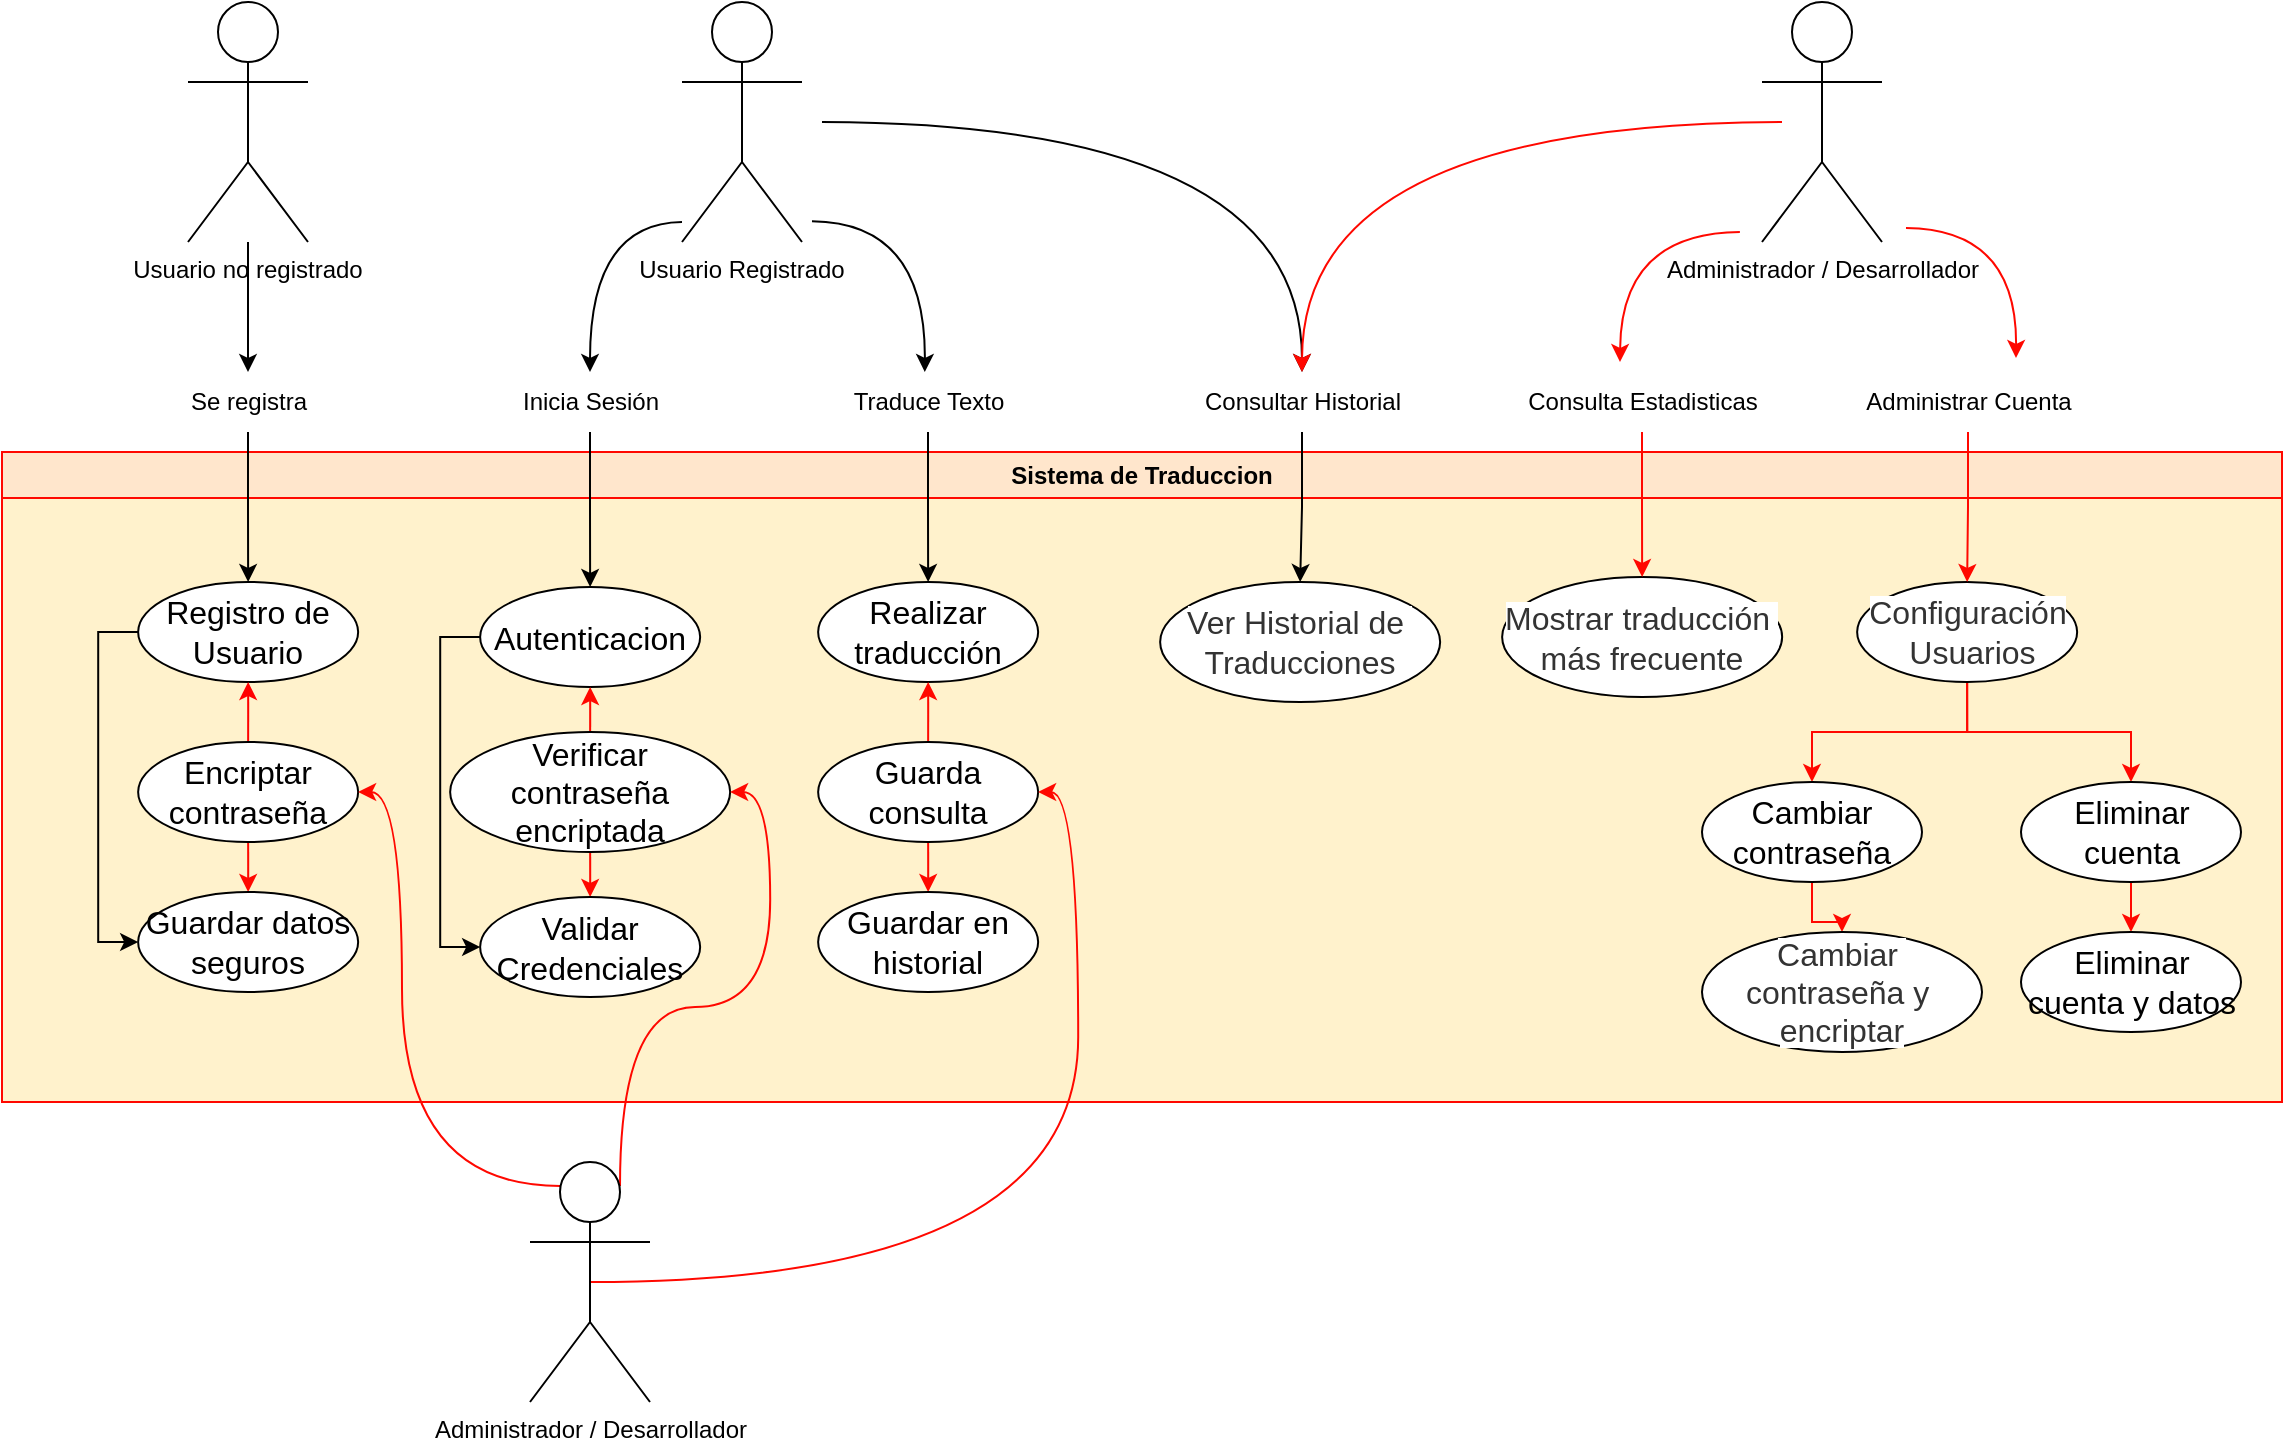 <mxfile version="26.1.3">
  <diagram name="Página-1" id="h7-cle09PR8pAqA94tq7">
    <mxGraphModel dx="1235" dy="614" grid="1" gridSize="10" guides="1" tooltips="1" connect="1" arrows="1" fold="1" page="1" pageScale="1" pageWidth="827" pageHeight="1169" background="#ffffff" math="0" shadow="0">
      <root>
        <mxCell id="0" />
        <mxCell id="1" parent="0" />
        <mxCell id="Kzj5S2bOZXk4ku1fOcFG-78" style="edgeStyle=orthogonalEdgeStyle;rounded=0;orthogonalLoop=1;jettySize=auto;html=1;exitX=0;exitY=1;exitDx=0;exitDy=0;exitPerimeter=0;strokeColor=default;curved=1;" edge="1" parent="1" target="Kzj5S2bOZXk4ku1fOcFG-67">
          <mxGeometry relative="1" as="geometry">
            <mxPoint x="410" y="470" as="sourcePoint" />
            <mxPoint x="365.029" y="535" as="targetPoint" />
          </mxGeometry>
        </mxCell>
        <mxCell id="Kzj5S2bOZXk4ku1fOcFG-81" style="edgeStyle=orthogonalEdgeStyle;rounded=0;orthogonalLoop=1;jettySize=auto;html=1;exitX=1;exitY=1;exitDx=0;exitDy=0;exitPerimeter=0;curved=1;entryX=0.564;entryY=0.014;entryDx=0;entryDy=0;entryPerimeter=0;" edge="1" parent="1">
          <mxGeometry relative="1" as="geometry">
            <mxPoint x="475" y="469.58" as="sourcePoint" />
            <mxPoint x="531.4" y="545" as="targetPoint" />
          </mxGeometry>
        </mxCell>
        <mxCell id="Kzj5S2bOZXk4ku1fOcFG-87" style="edgeStyle=orthogonalEdgeStyle;rounded=0;orthogonalLoop=1;jettySize=auto;html=1;curved=1;" edge="1" parent="1" target="Kzj5S2bOZXk4ku1fOcFG-69">
          <mxGeometry relative="1" as="geometry">
            <mxPoint x="480" y="420" as="sourcePoint" />
          </mxGeometry>
        </mxCell>
        <mxCell id="Kzj5S2bOZXk4ku1fOcFG-1" value="Usuario Registrado" style="shape=umlActor;verticalLabelPosition=bottom;verticalAlign=top;outlineConnect=0;" vertex="1" parent="1">
          <mxGeometry x="410" y="360" width="60" height="120" as="geometry" />
        </mxCell>
        <mxCell id="Kzj5S2bOZXk4ku1fOcFG-93" style="edgeStyle=orthogonalEdgeStyle;rounded=0;orthogonalLoop=1;jettySize=auto;html=1;curved=1;strokeColor=#FF0800;" edge="1" parent="1" target="Kzj5S2bOZXk4ku1fOcFG-69">
          <mxGeometry relative="1" as="geometry">
            <mxPoint x="960" y="420" as="sourcePoint" />
          </mxGeometry>
        </mxCell>
        <mxCell id="Kzj5S2bOZXk4ku1fOcFG-94" style="edgeStyle=orthogonalEdgeStyle;rounded=0;orthogonalLoop=1;jettySize=auto;html=1;exitX=0;exitY=1;exitDx=0;exitDy=0;exitPerimeter=0;curved=1;strokeColor=#FF0800;" edge="1" parent="1">
          <mxGeometry relative="1" as="geometry">
            <mxPoint x="938.94" y="475" as="sourcePoint" />
            <mxPoint x="878.999" y="540" as="targetPoint" />
          </mxGeometry>
        </mxCell>
        <mxCell id="Kzj5S2bOZXk4ku1fOcFG-95" style="edgeStyle=orthogonalEdgeStyle;rounded=0;orthogonalLoop=1;jettySize=auto;html=1;exitX=1;exitY=1;exitDx=0;exitDy=0;exitPerimeter=0;curved=1;strokeColor=#FF0800;" edge="1" parent="1">
          <mxGeometry relative="1" as="geometry">
            <mxPoint x="1022" y="473" as="sourcePoint" />
            <mxPoint x="1077" y="538" as="targetPoint" />
          </mxGeometry>
        </mxCell>
        <mxCell id="Kzj5S2bOZXk4ku1fOcFG-5" value="Administrador / Desarrollador" style="shape=umlActor;verticalLabelPosition=bottom;verticalAlign=top;html=1;outlineConnect=0;" vertex="1" parent="1">
          <mxGeometry x="950" y="360" width="60" height="120" as="geometry" />
        </mxCell>
        <mxCell id="Kzj5S2bOZXk4ku1fOcFG-73" value="" style="edgeStyle=orthogonalEdgeStyle;rounded=0;orthogonalLoop=1;jettySize=auto;html=1;" edge="1" parent="1" source="Kzj5S2bOZXk4ku1fOcFG-8" target="Kzj5S2bOZXk4ku1fOcFG-66">
          <mxGeometry relative="1" as="geometry" />
        </mxCell>
        <mxCell id="Kzj5S2bOZXk4ku1fOcFG-8" value="Usuario no registrado" style="shape=umlActor;verticalLabelPosition=bottom;verticalAlign=top;outlineConnect=0;" vertex="1" parent="1">
          <mxGeometry x="163" y="360" width="60" height="120" as="geometry" />
        </mxCell>
        <mxCell id="Kzj5S2bOZXk4ku1fOcFG-64" value="Sistema de Traduccion" style="swimlane;whiteSpace=wrap;html=1;fillColor=#ffe6cc;strokeColor=#FF0800;swimlaneFillColor=#FFF2CC;" vertex="1" parent="1">
          <mxGeometry x="70" y="585" width="1140" height="325" as="geometry" />
        </mxCell>
        <mxCell id="Kzj5S2bOZXk4ku1fOcFG-89" style="edgeStyle=orthogonalEdgeStyle;rounded=0;orthogonalLoop=1;jettySize=auto;html=1;exitX=0;exitY=0.5;exitDx=0;exitDy=0;entryX=0;entryY=0.5;entryDx=0;entryDy=0;" edge="1" parent="Kzj5S2bOZXk4ku1fOcFG-64" source="Kzj5S2bOZXk4ku1fOcFG-38" target="Kzj5S2bOZXk4ku1fOcFG-41">
          <mxGeometry relative="1" as="geometry" />
        </mxCell>
        <mxCell id="Kzj5S2bOZXk4ku1fOcFG-38" value="&lt;font style=&quot;font-size: 16px;&quot;&gt;Registro de Usuario&lt;/font&gt;" style="ellipse;whiteSpace=wrap;html=1;rotation=0;" vertex="1" parent="Kzj5S2bOZXk4ku1fOcFG-64">
          <mxGeometry x="68.07" y="65" width="110" height="50" as="geometry" />
        </mxCell>
        <mxCell id="Kzj5S2bOZXk4ku1fOcFG-39" value="" style="edgeStyle=orthogonalEdgeStyle;rounded=0;orthogonalLoop=1;jettySize=auto;html=1;strokeColor=#FF0800;" edge="1" parent="Kzj5S2bOZXk4ku1fOcFG-64" source="Kzj5S2bOZXk4ku1fOcFG-40" target="Kzj5S2bOZXk4ku1fOcFG-41">
          <mxGeometry relative="1" as="geometry" />
        </mxCell>
        <mxCell id="Kzj5S2bOZXk4ku1fOcFG-90" value="" style="edgeStyle=orthogonalEdgeStyle;rounded=0;orthogonalLoop=1;jettySize=auto;html=1;strokeColor=light-dark(#ff0000, #ededed);" edge="1" parent="Kzj5S2bOZXk4ku1fOcFG-64" source="Kzj5S2bOZXk4ku1fOcFG-40" target="Kzj5S2bOZXk4ku1fOcFG-38">
          <mxGeometry relative="1" as="geometry" />
        </mxCell>
        <mxCell id="Kzj5S2bOZXk4ku1fOcFG-40" value="&lt;font style=&quot;font-size: 16px;&quot;&gt;Encriptar contraseña&lt;/font&gt;" style="ellipse;whiteSpace=wrap;html=1;rotation=0;" vertex="1" parent="Kzj5S2bOZXk4ku1fOcFG-64">
          <mxGeometry x="68.07" y="145" width="110" height="50" as="geometry" />
        </mxCell>
        <mxCell id="Kzj5S2bOZXk4ku1fOcFG-41" value="&lt;font style=&quot;font-size: 16px;&quot;&gt;Guardar datos seguros&lt;/font&gt;" style="ellipse;whiteSpace=wrap;html=1;rotation=0;" vertex="1" parent="Kzj5S2bOZXk4ku1fOcFG-64">
          <mxGeometry x="68.07" y="220" width="110" height="50" as="geometry" />
        </mxCell>
        <mxCell id="Kzj5S2bOZXk4ku1fOcFG-85" style="edgeStyle=orthogonalEdgeStyle;rounded=0;orthogonalLoop=1;jettySize=auto;html=1;exitX=0;exitY=0.5;exitDx=0;exitDy=0;entryX=0;entryY=0.5;entryDx=0;entryDy=0;" edge="1" parent="Kzj5S2bOZXk4ku1fOcFG-64" source="Kzj5S2bOZXk4ku1fOcFG-43" target="Kzj5S2bOZXk4ku1fOcFG-46">
          <mxGeometry relative="1" as="geometry" />
        </mxCell>
        <mxCell id="Kzj5S2bOZXk4ku1fOcFG-43" value="&lt;font style=&quot;font-size: 16px;&quot;&gt;Autenticacion&lt;/font&gt;" style="ellipse;whiteSpace=wrap;html=1;rotation=0;" vertex="1" parent="Kzj5S2bOZXk4ku1fOcFG-64">
          <mxGeometry x="239.07" y="67.5" width="110" height="50" as="geometry" />
        </mxCell>
        <mxCell id="Kzj5S2bOZXk4ku1fOcFG-44" value="" style="edgeStyle=orthogonalEdgeStyle;rounded=0;orthogonalLoop=1;jettySize=auto;html=1;strokeColor=#FF0800;" edge="1" parent="Kzj5S2bOZXk4ku1fOcFG-64" source="Kzj5S2bOZXk4ku1fOcFG-45" target="Kzj5S2bOZXk4ku1fOcFG-46">
          <mxGeometry relative="1" as="geometry" />
        </mxCell>
        <mxCell id="Kzj5S2bOZXk4ku1fOcFG-84" style="edgeStyle=orthogonalEdgeStyle;rounded=0;orthogonalLoop=1;jettySize=auto;html=1;exitX=0.5;exitY=0;exitDx=0;exitDy=0;strokeColor=#FF0800;" edge="1" parent="Kzj5S2bOZXk4ku1fOcFG-64" source="Kzj5S2bOZXk4ku1fOcFG-45" target="Kzj5S2bOZXk4ku1fOcFG-43">
          <mxGeometry relative="1" as="geometry" />
        </mxCell>
        <mxCell id="Kzj5S2bOZXk4ku1fOcFG-45" value="&lt;font style=&quot;font-size: 16px;&quot;&gt;Verificar contraseña encriptada&lt;/font&gt;" style="ellipse;whiteSpace=wrap;html=1;rotation=0;" vertex="1" parent="Kzj5S2bOZXk4ku1fOcFG-64">
          <mxGeometry x="224.07" y="140" width="140" height="60" as="geometry" />
        </mxCell>
        <mxCell id="Kzj5S2bOZXk4ku1fOcFG-46" value="&lt;font style=&quot;font-size: 16px;&quot;&gt;Validar Credenciales&lt;/font&gt;" style="ellipse;whiteSpace=wrap;html=1;rotation=0;" vertex="1" parent="Kzj5S2bOZXk4ku1fOcFG-64">
          <mxGeometry x="239.07" y="222.5" width="110" height="50" as="geometry" />
        </mxCell>
        <mxCell id="Kzj5S2bOZXk4ku1fOcFG-48" value="&lt;font style=&quot;font-size: 16px;&quot;&gt;Realizar traducción&lt;/font&gt;" style="ellipse;whiteSpace=wrap;html=1;rotation=0;" vertex="1" parent="Kzj5S2bOZXk4ku1fOcFG-64">
          <mxGeometry x="408.07" y="65" width="110" height="50" as="geometry" />
        </mxCell>
        <mxCell id="Kzj5S2bOZXk4ku1fOcFG-49" value="" style="edgeStyle=orthogonalEdgeStyle;rounded=0;orthogonalLoop=1;jettySize=auto;html=1;strokeColor=#FF0800;" edge="1" parent="Kzj5S2bOZXk4ku1fOcFG-64" source="Kzj5S2bOZXk4ku1fOcFG-50" target="Kzj5S2bOZXk4ku1fOcFG-51">
          <mxGeometry relative="1" as="geometry" />
        </mxCell>
        <mxCell id="Kzj5S2bOZXk4ku1fOcFG-86" style="edgeStyle=orthogonalEdgeStyle;rounded=0;orthogonalLoop=1;jettySize=auto;html=1;exitX=0.5;exitY=0;exitDx=0;exitDy=0;strokeColor=#FF0800;" edge="1" parent="Kzj5S2bOZXk4ku1fOcFG-64" source="Kzj5S2bOZXk4ku1fOcFG-50" target="Kzj5S2bOZXk4ku1fOcFG-48">
          <mxGeometry relative="1" as="geometry" />
        </mxCell>
        <mxCell id="Kzj5S2bOZXk4ku1fOcFG-50" value="&lt;font style=&quot;font-size: 16px;&quot;&gt;Guarda consulta&lt;/font&gt;" style="ellipse;whiteSpace=wrap;html=1;rotation=0;" vertex="1" parent="Kzj5S2bOZXk4ku1fOcFG-64">
          <mxGeometry x="408.07" y="145" width="110" height="50" as="geometry" />
        </mxCell>
        <mxCell id="Kzj5S2bOZXk4ku1fOcFG-51" value="&lt;font style=&quot;font-size: 16px;&quot;&gt;Guardar en historial&lt;/font&gt;" style="ellipse;whiteSpace=wrap;html=1;rotation=0;" vertex="1" parent="Kzj5S2bOZXk4ku1fOcFG-64">
          <mxGeometry x="408.07" y="220" width="110" height="50" as="geometry" />
        </mxCell>
        <mxCell id="Kzj5S2bOZXk4ku1fOcFG-52" value="&lt;span style=&quot;color: rgb(51, 51, 51); font-family: &amp;quot;trebuchet ms&amp;quot;, verdana, arial, sans-serif; font-size: 16px; white-space-collapse: break-spaces; background-color: rgb(255, 255, 255);&quot;&gt;Ver Historial de Traducciones&lt;/span&gt;" style="ellipse;whiteSpace=wrap;html=1;rotation=0;" vertex="1" parent="Kzj5S2bOZXk4ku1fOcFG-64">
          <mxGeometry x="579.07" y="65" width="140" height="60" as="geometry" />
        </mxCell>
        <mxCell id="Kzj5S2bOZXk4ku1fOcFG-53" value="" style="edgeStyle=orthogonalEdgeStyle;rounded=0;orthogonalLoop=1;jettySize=auto;html=1;strokeColor=#FF0800;" edge="1" parent="Kzj5S2bOZXk4ku1fOcFG-64" source="Kzj5S2bOZXk4ku1fOcFG-59" target="Kzj5S2bOZXk4ku1fOcFG-56">
          <mxGeometry relative="1" as="geometry" />
        </mxCell>
        <mxCell id="Kzj5S2bOZXk4ku1fOcFG-54" value="&lt;span style=&quot;color: rgb(51, 51, 51); font-family: &amp;quot;trebuchet ms&amp;quot;, verdana, arial, sans-serif; font-size: 16px; white-space-collapse: break-spaces; background-color: rgb(255, 255, 255);&quot;&gt;Mostrar traducción más frecuente&lt;/span&gt;" style="ellipse;whiteSpace=wrap;html=1;rotation=0;" vertex="1" parent="Kzj5S2bOZXk4ku1fOcFG-64">
          <mxGeometry x="750.07" y="62.5" width="140" height="60" as="geometry" />
        </mxCell>
        <mxCell id="Kzj5S2bOZXk4ku1fOcFG-55" value="" style="edgeStyle=orthogonalEdgeStyle;rounded=0;orthogonalLoop=1;jettySize=auto;html=1;strokeColor=#FF0800;" edge="1" parent="Kzj5S2bOZXk4ku1fOcFG-64" source="Kzj5S2bOZXk4ku1fOcFG-56" target="Kzj5S2bOZXk4ku1fOcFG-57">
          <mxGeometry relative="1" as="geometry" />
        </mxCell>
        <mxCell id="Kzj5S2bOZXk4ku1fOcFG-56" value="&lt;font style=&quot;font-size: 16px;&quot;&gt;Cambiar contraseña&lt;/font&gt;" style="ellipse;whiteSpace=wrap;html=1;rotation=0;" vertex="1" parent="Kzj5S2bOZXk4ku1fOcFG-64">
          <mxGeometry x="850" y="165" width="110" height="50" as="geometry" />
        </mxCell>
        <mxCell id="Kzj5S2bOZXk4ku1fOcFG-57" value="&lt;span style=&quot;color: rgb(51, 51, 51); font-family: &amp;quot;trebuchet ms&amp;quot;, verdana, arial, sans-serif; font-size: 16px; white-space-collapse: break-spaces; background-color: rgb(255, 255, 255);&quot;&gt;Cambiar contraseña y encriptar&lt;/span&gt;" style="ellipse;whiteSpace=wrap;html=1;rotation=0;" vertex="1" parent="Kzj5S2bOZXk4ku1fOcFG-64">
          <mxGeometry x="850" y="240" width="140" height="60" as="geometry" />
        </mxCell>
        <mxCell id="Kzj5S2bOZXk4ku1fOcFG-58" value="" style="edgeStyle=orthogonalEdgeStyle;rounded=0;orthogonalLoop=1;jettySize=auto;html=1;strokeColor=#FF0800;" edge="1" parent="Kzj5S2bOZXk4ku1fOcFG-64" source="Kzj5S2bOZXk4ku1fOcFG-59" target="Kzj5S2bOZXk4ku1fOcFG-61">
          <mxGeometry relative="1" as="geometry" />
        </mxCell>
        <mxCell id="Kzj5S2bOZXk4ku1fOcFG-59" value="&lt;span style=&quot;color: rgb(51, 51, 51); font-family: &amp;quot;trebuchet ms&amp;quot;, verdana, arial, sans-serif; font-size: 16px; text-wrap-mode: nowrap; background-color: rgb(255, 255, 255);&quot;&gt;Configuración&lt;/span&gt;&lt;div&gt;&lt;span style=&quot;color: rgb(51, 51, 51); font-family: &amp;quot;trebuchet ms&amp;quot;, verdana, arial, sans-serif; font-size: 16px; text-wrap-mode: nowrap; background-color: rgb(255, 255, 255);&quot;&gt;&amp;nbsp;Usuarios&lt;/span&gt;&lt;/div&gt;" style="ellipse;whiteSpace=wrap;html=1;rotation=0;" vertex="1" parent="Kzj5S2bOZXk4ku1fOcFG-64">
          <mxGeometry x="927.57" y="65" width="110" height="50" as="geometry" />
        </mxCell>
        <mxCell id="Kzj5S2bOZXk4ku1fOcFG-60" value="" style="edgeStyle=orthogonalEdgeStyle;rounded=0;orthogonalLoop=1;jettySize=auto;html=1;strokeColor=#FF0800;" edge="1" parent="Kzj5S2bOZXk4ku1fOcFG-64" source="Kzj5S2bOZXk4ku1fOcFG-61" target="Kzj5S2bOZXk4ku1fOcFG-62">
          <mxGeometry relative="1" as="geometry" />
        </mxCell>
        <mxCell id="Kzj5S2bOZXk4ku1fOcFG-61" value="&lt;font style=&quot;font-size: 16px;&quot;&gt;Eliminar cuenta&lt;/font&gt;" style="ellipse;whiteSpace=wrap;html=1;rotation=0;" vertex="1" parent="Kzj5S2bOZXk4ku1fOcFG-64">
          <mxGeometry x="1009.5" y="165" width="110" height="50" as="geometry" />
        </mxCell>
        <mxCell id="Kzj5S2bOZXk4ku1fOcFG-62" value="&lt;font style=&quot;font-size: 16px;&quot;&gt;Eliminar cuenta y datos&lt;/font&gt;" style="ellipse;whiteSpace=wrap;html=1;rotation=0;" vertex="1" parent="Kzj5S2bOZXk4ku1fOcFG-64">
          <mxGeometry x="1009.5" y="240" width="110" height="50" as="geometry" />
        </mxCell>
        <mxCell id="Kzj5S2bOZXk4ku1fOcFG-75" value="" style="edgeStyle=orthogonalEdgeStyle;rounded=0;orthogonalLoop=1;jettySize=auto;html=1;" edge="1" parent="1" source="Kzj5S2bOZXk4ku1fOcFG-66" target="Kzj5S2bOZXk4ku1fOcFG-38">
          <mxGeometry relative="1" as="geometry" />
        </mxCell>
        <mxCell id="Kzj5S2bOZXk4ku1fOcFG-66" value="Se registra" style="text;html=1;align=center;verticalAlign=middle;resizable=0;points=[];autosize=1;strokeColor=none;fillColor=none;" vertex="1" parent="1">
          <mxGeometry x="153" y="545" width="80" height="30" as="geometry" />
        </mxCell>
        <mxCell id="Kzj5S2bOZXk4ku1fOcFG-80" value="" style="edgeStyle=orthogonalEdgeStyle;rounded=0;orthogonalLoop=1;jettySize=auto;html=1;" edge="1" parent="1" source="Kzj5S2bOZXk4ku1fOcFG-67" target="Kzj5S2bOZXk4ku1fOcFG-43">
          <mxGeometry relative="1" as="geometry" />
        </mxCell>
        <mxCell id="Kzj5S2bOZXk4ku1fOcFG-67" value="Inicia Sesión" style="text;html=1;align=center;verticalAlign=middle;resizable=0;points=[];autosize=1;strokeColor=none;fillColor=none;" vertex="1" parent="1">
          <mxGeometry x="319" y="545" width="90" height="30" as="geometry" />
        </mxCell>
        <mxCell id="Kzj5S2bOZXk4ku1fOcFG-83" value="" style="edgeStyle=orthogonalEdgeStyle;rounded=0;orthogonalLoop=1;jettySize=auto;html=1;" edge="1" parent="1" source="Kzj5S2bOZXk4ku1fOcFG-68" target="Kzj5S2bOZXk4ku1fOcFG-48">
          <mxGeometry relative="1" as="geometry" />
        </mxCell>
        <mxCell id="Kzj5S2bOZXk4ku1fOcFG-68" value="Traduce Texto" style="text;html=1;align=center;verticalAlign=middle;resizable=0;points=[];autosize=1;strokeColor=none;fillColor=none;" vertex="1" parent="1">
          <mxGeometry x="483" y="545" width="100" height="30" as="geometry" />
        </mxCell>
        <mxCell id="Kzj5S2bOZXk4ku1fOcFG-88" value="" style="edgeStyle=orthogonalEdgeStyle;rounded=0;orthogonalLoop=1;jettySize=auto;html=1;" edge="1" parent="1" source="Kzj5S2bOZXk4ku1fOcFG-69" target="Kzj5S2bOZXk4ku1fOcFG-52">
          <mxGeometry relative="1" as="geometry" />
        </mxCell>
        <mxCell id="Kzj5S2bOZXk4ku1fOcFG-69" value="Consultar Historial" style="text;html=1;align=center;verticalAlign=middle;resizable=0;points=[];autosize=1;strokeColor=none;fillColor=none;" vertex="1" parent="1">
          <mxGeometry x="660" y="545" width="120" height="30" as="geometry" />
        </mxCell>
        <mxCell id="Kzj5S2bOZXk4ku1fOcFG-97" value="" style="edgeStyle=orthogonalEdgeStyle;rounded=0;orthogonalLoop=1;jettySize=auto;html=1;strokeColor=#FF0800;" edge="1" parent="1" source="Kzj5S2bOZXk4ku1fOcFG-70" target="Kzj5S2bOZXk4ku1fOcFG-54">
          <mxGeometry relative="1" as="geometry" />
        </mxCell>
        <mxCell id="Kzj5S2bOZXk4ku1fOcFG-70" value="Consulta Estadisticas" style="text;html=1;align=center;verticalAlign=middle;resizable=0;points=[];autosize=1;strokeColor=none;fillColor=none;" vertex="1" parent="1">
          <mxGeometry x="820" y="545" width="140" height="30" as="geometry" />
        </mxCell>
        <mxCell id="Kzj5S2bOZXk4ku1fOcFG-96" value="" style="edgeStyle=orthogonalEdgeStyle;rounded=0;orthogonalLoop=1;jettySize=auto;html=1;strokeColor=#FF0800;" edge="1" parent="1" source="Kzj5S2bOZXk4ku1fOcFG-71" target="Kzj5S2bOZXk4ku1fOcFG-59">
          <mxGeometry relative="1" as="geometry" />
        </mxCell>
        <mxCell id="Kzj5S2bOZXk4ku1fOcFG-71" value="Administrar Cuenta" style="text;html=1;align=center;verticalAlign=middle;resizable=0;points=[];autosize=1;strokeColor=none;fillColor=none;" vertex="1" parent="1">
          <mxGeometry x="988" y="545" width="130" height="30" as="geometry" />
        </mxCell>
        <mxCell id="Kzj5S2bOZXk4ku1fOcFG-100" style="edgeStyle=orthogonalEdgeStyle;rounded=0;orthogonalLoop=1;jettySize=auto;html=1;exitX=0.5;exitY=0.5;exitDx=0;exitDy=0;exitPerimeter=0;entryX=1;entryY=0.5;entryDx=0;entryDy=0;curved=1;strokeColor=#FF0800;" edge="1" parent="1" source="Kzj5S2bOZXk4ku1fOcFG-98" target="Kzj5S2bOZXk4ku1fOcFG-50">
          <mxGeometry relative="1" as="geometry" />
        </mxCell>
        <mxCell id="Kzj5S2bOZXk4ku1fOcFG-101" style="edgeStyle=orthogonalEdgeStyle;rounded=0;orthogonalLoop=1;jettySize=auto;html=1;exitX=0.75;exitY=0.1;exitDx=0;exitDy=0;exitPerimeter=0;entryX=1;entryY=0.5;entryDx=0;entryDy=0;curved=1;strokeColor=#FF0800;" edge="1" parent="1" source="Kzj5S2bOZXk4ku1fOcFG-98" target="Kzj5S2bOZXk4ku1fOcFG-45">
          <mxGeometry relative="1" as="geometry" />
        </mxCell>
        <mxCell id="Kzj5S2bOZXk4ku1fOcFG-102" style="edgeStyle=orthogonalEdgeStyle;rounded=0;orthogonalLoop=1;jettySize=auto;html=1;exitX=0.25;exitY=0.1;exitDx=0;exitDy=0;exitPerimeter=0;entryX=1;entryY=0.5;entryDx=0;entryDy=0;curved=1;strokeColor=#FF0800;" edge="1" parent="1" source="Kzj5S2bOZXk4ku1fOcFG-98" target="Kzj5S2bOZXk4ku1fOcFG-40">
          <mxGeometry relative="1" as="geometry">
            <Array as="points">
              <mxPoint x="270" y="952" />
              <mxPoint x="270" y="755" />
            </Array>
          </mxGeometry>
        </mxCell>
        <mxCell id="Kzj5S2bOZXk4ku1fOcFG-98" value="Administrador / Desarrollador" style="shape=umlActor;verticalLabelPosition=bottom;verticalAlign=top;html=1;outlineConnect=0;" vertex="1" parent="1">
          <mxGeometry x="334" y="940" width="60" height="120" as="geometry" />
        </mxCell>
      </root>
    </mxGraphModel>
  </diagram>
</mxfile>
